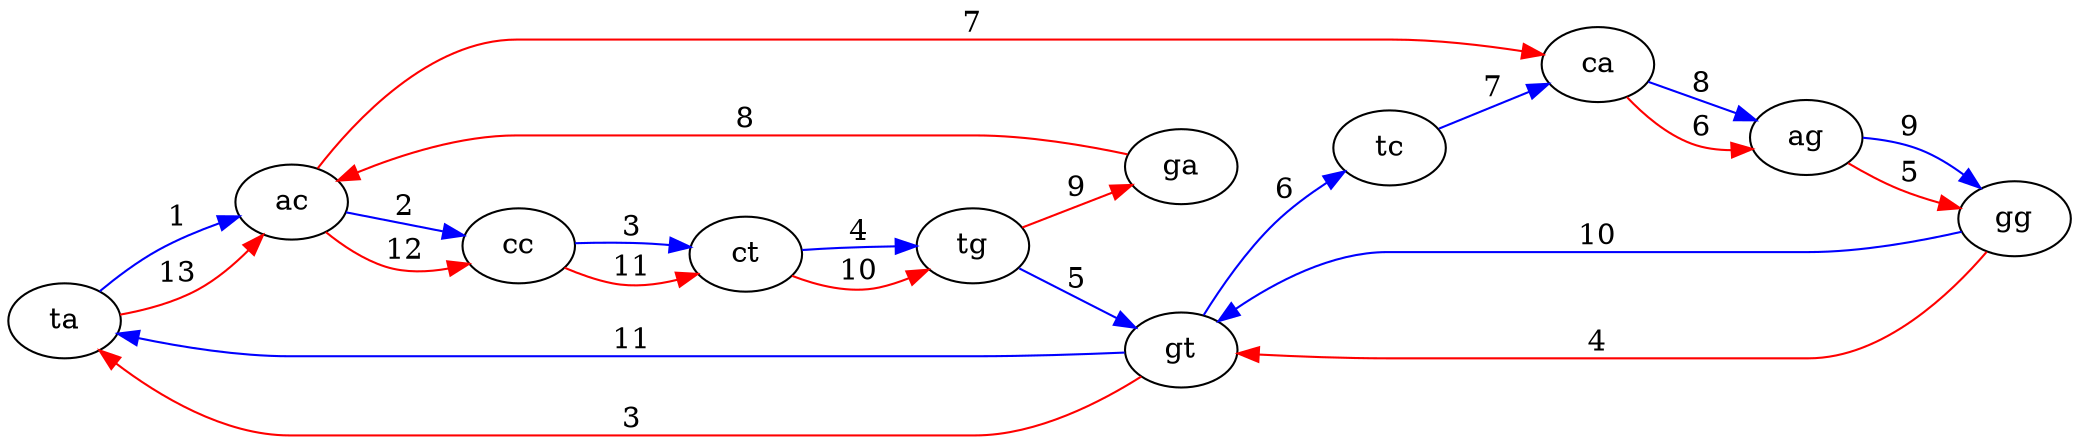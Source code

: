 digraph G
{
rankdir=LR
ta -> ac [color="blue", label="1"];
ac -> cc [color="blue", label="2"];
cc -> ct [color="blue", label="3"];
ct -> tg [color="blue", label="4"];
tg -> gt [color="blue", label="5"];
gt -> tc [color="blue", label="6"];
tc -> ca [color="blue", label="7"];
ca -> ag [color="blue", label="8"];
ag -> gg [color="blue", label="9"];
gg -> gt [color="blue", label="10"];
gt -> ta [color="blue", label="11"];
ta -> ac [color="red", label="13"];
ac -> cc [color="red", label="12"];
cc -> ct [color="red", label="11"];
ct -> tg [color="red", label="10"];
tg -> ga [color="red", label="9"];
ga -> ac [color="red", label="8"];
ac -> ca [color="red", label="7"];
ca -> ag [color="red", label="6"];
ag -> gg [color="red", label="5"];
gg -> gt [color="red", label="4"];
gt -> ta [color="red", label="3"];
}